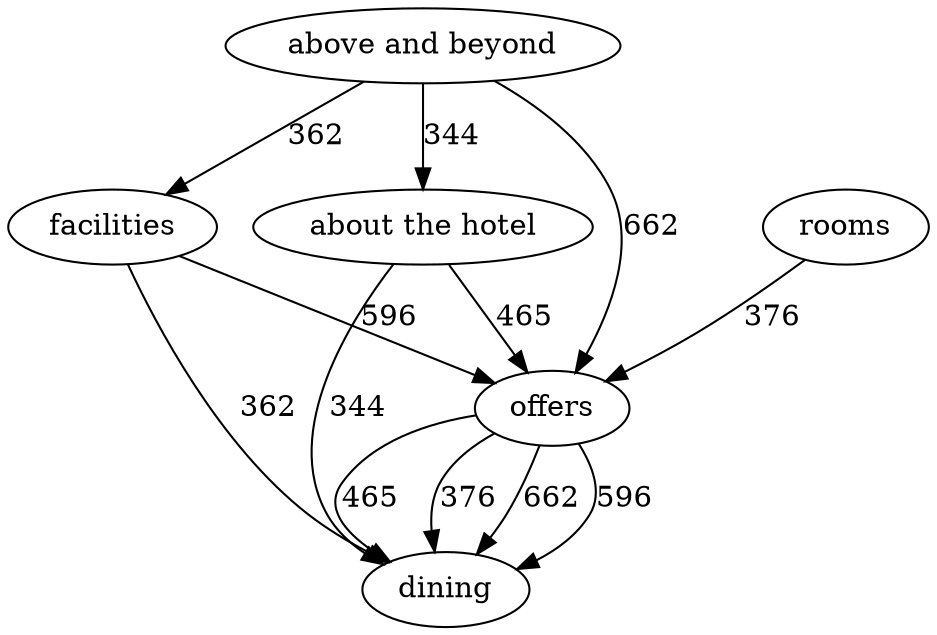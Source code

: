 digraph "" {
layout="dot";
dining;
"about the hotel";
facilities;
offers;
rooms;
"above and beyond";
"about the hotel" -> dining  [key=0, label=344, weight=344];
"about the hotel" -> offers  [key=0, label=465, weight=465];
facilities -> dining  [key=0, label=362, weight=362];
facilities -> offers  [key=0, label=596, weight=596];
offers -> dining  [key=0, label=662, weight=662];
offers -> dining  [key=1, label=596, weight=596];
offers -> dining  [key=2, label=465, weight=465];
offers -> dining  [key=3, label=376, weight=376];
rooms -> offers  [key=0, label=376, weight=376];
"above and beyond" -> facilities  [key=0, label=362, weight=362];
"above and beyond" -> offers  [key=0, label=662, weight=662];
"above and beyond" -> "about the hotel"  [key=0, label=344, weight=344];
}